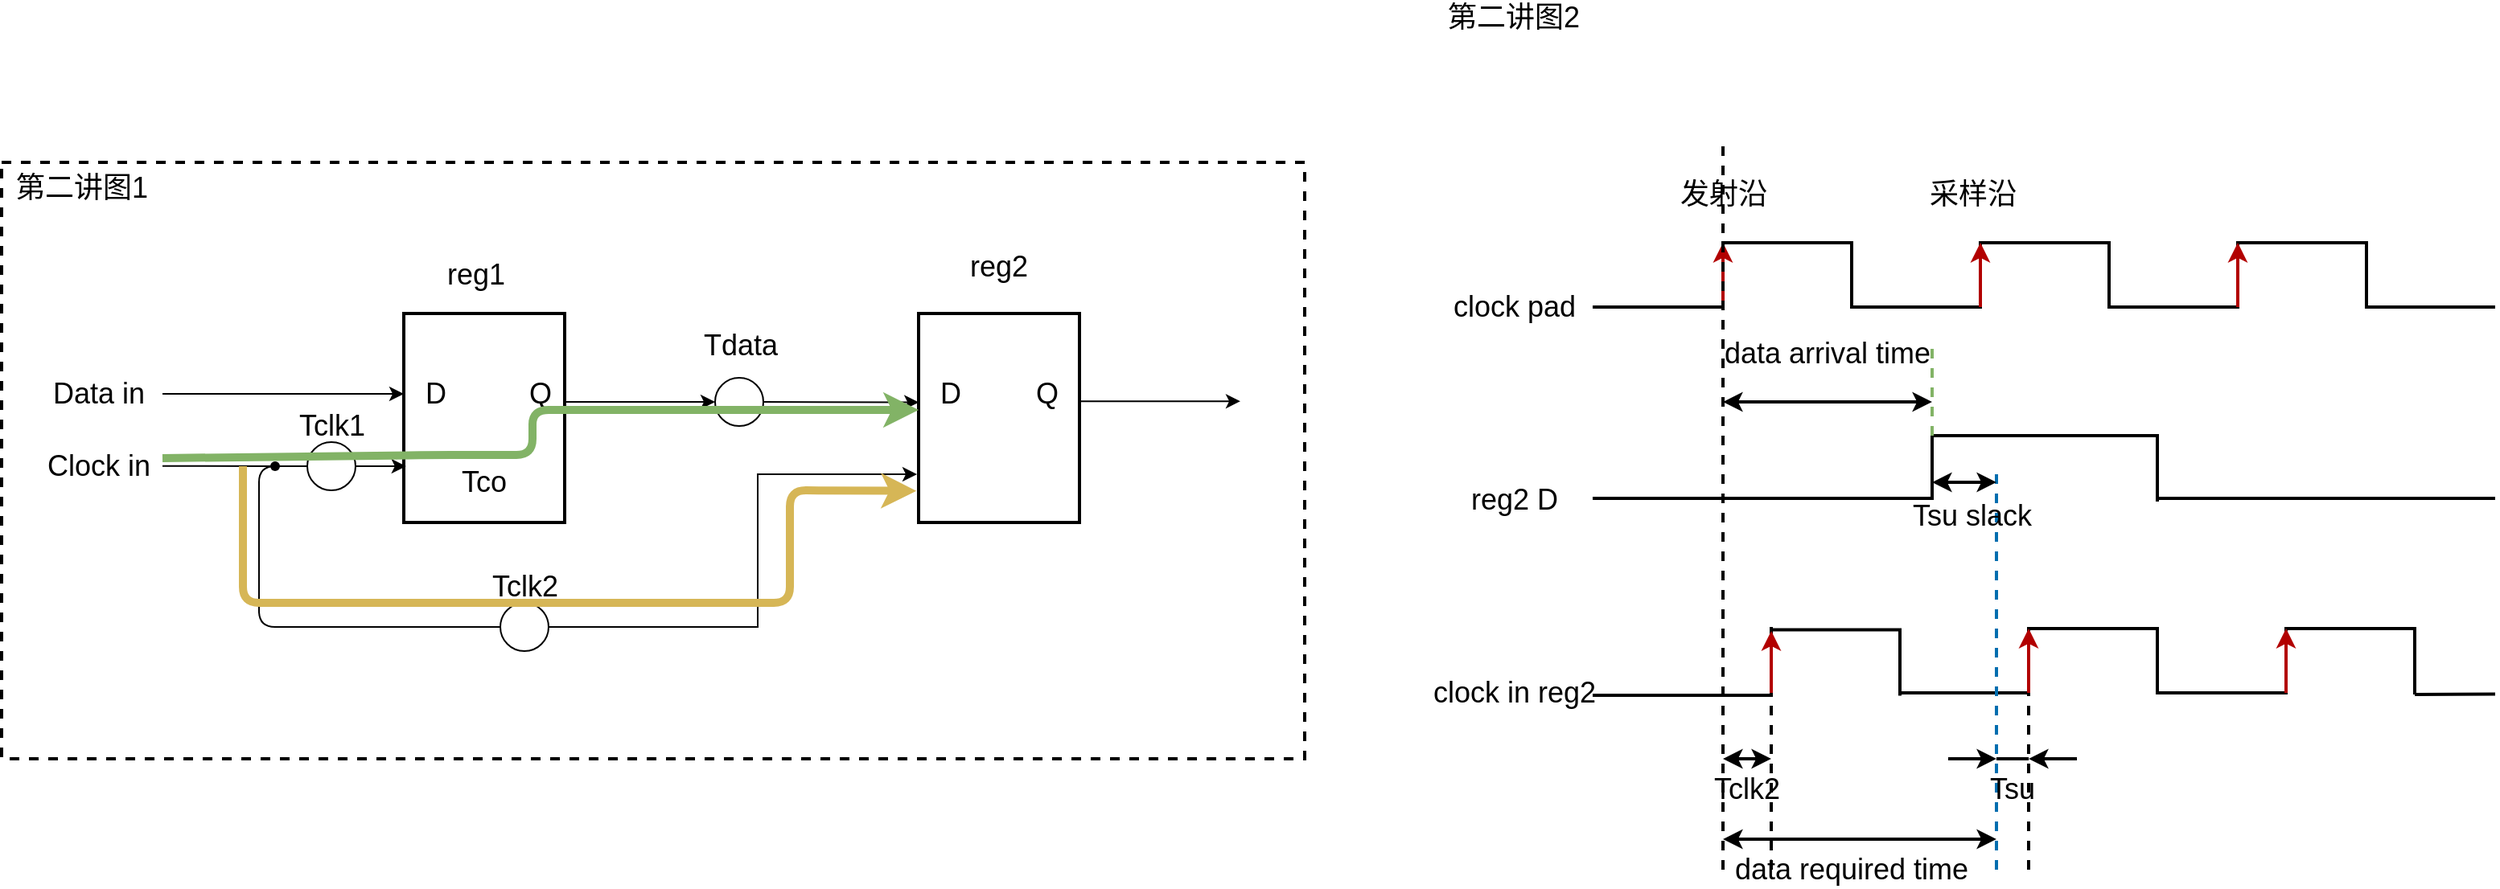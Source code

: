 <mxfile version="14.9.8" type="github">
  <diagram id="lkhqYN3q01pNEpYUq4vx" name="Page-1">
    <mxGraphModel dx="1720" dy="2162" grid="1" gridSize="10" guides="1" tooltips="1" connect="1" arrows="1" fold="1" page="0" pageScale="1" pageWidth="827" pageHeight="1169" math="0" shadow="0">
      <root>
        <mxCell id="0" />
        <mxCell id="1" parent="0" />
        <mxCell id="USP_9mEqmEUjSbpP8-R_-1" value="" style="rounded=0;whiteSpace=wrap;html=1;strokeWidth=2;" vertex="1" parent="1">
          <mxGeometry x="-540" y="-1356" width="100" height="130" as="geometry" />
        </mxCell>
        <mxCell id="USP_9mEqmEUjSbpP8-R_-2" value="" style="rounded=0;whiteSpace=wrap;html=1;strokeWidth=2;" vertex="1" parent="1">
          <mxGeometry x="-220" y="-1356" width="100" height="130" as="geometry" />
        </mxCell>
        <mxCell id="USP_9mEqmEUjSbpP8-R_-3" value="" style="ellipse;whiteSpace=wrap;html=1;aspect=fixed;" vertex="1" parent="1">
          <mxGeometry x="-346.5" y="-1316" width="30" height="30" as="geometry" />
        </mxCell>
        <mxCell id="USP_9mEqmEUjSbpP8-R_-4" value="" style="endArrow=classic;html=1;" edge="1" parent="1">
          <mxGeometry width="50" height="50" relative="1" as="geometry">
            <mxPoint x="-690" y="-1306" as="sourcePoint" />
            <mxPoint x="-540" y="-1306" as="targetPoint" />
          </mxGeometry>
        </mxCell>
        <mxCell id="USP_9mEqmEUjSbpP8-R_-5" value="" style="endArrow=classic;html=1;entryX=0;entryY=0.5;entryDx=0;entryDy=0;" edge="1" parent="1" target="USP_9mEqmEUjSbpP8-R_-3">
          <mxGeometry width="50" height="50" relative="1" as="geometry">
            <mxPoint x="-439" y="-1301" as="sourcePoint" />
            <mxPoint x="-390" y="-1346" as="targetPoint" />
          </mxGeometry>
        </mxCell>
        <mxCell id="USP_9mEqmEUjSbpP8-R_-6" value="" style="endArrow=classic;html=1;entryX=0.001;entryY=0.425;entryDx=0;entryDy=0;entryPerimeter=0;exitX=1;exitY=0.5;exitDx=0;exitDy=0;" edge="1" parent="1" source="USP_9mEqmEUjSbpP8-R_-3" target="USP_9mEqmEUjSbpP8-R_-2">
          <mxGeometry width="50" height="50" relative="1" as="geometry">
            <mxPoint x="-316" y="-1296" as="sourcePoint" />
            <mxPoint x="-266" y="-1346" as="targetPoint" />
          </mxGeometry>
        </mxCell>
        <mxCell id="USP_9mEqmEUjSbpP8-R_-7" value="" style="endArrow=classic;html=1;" edge="1" parent="1">
          <mxGeometry width="50" height="50" relative="1" as="geometry">
            <mxPoint x="-120" y="-1301.42" as="sourcePoint" />
            <mxPoint x="-20" y="-1301.42" as="targetPoint" />
          </mxGeometry>
        </mxCell>
        <mxCell id="USP_9mEqmEUjSbpP8-R_-9" value="" style="ellipse;whiteSpace=wrap;html=1;aspect=fixed;" vertex="1" parent="1">
          <mxGeometry x="-600" y="-1276" width="30" height="30" as="geometry" />
        </mxCell>
        <mxCell id="USP_9mEqmEUjSbpP8-R_-12" value="" style="endArrow=classic;html=1;exitX=1;exitY=0.5;exitDx=0;exitDy=0;entryX=0.014;entryY=0.731;entryDx=0;entryDy=0;entryPerimeter=0;" edge="1" parent="1" source="USP_9mEqmEUjSbpP8-R_-9" target="USP_9mEqmEUjSbpP8-R_-1">
          <mxGeometry width="50" height="50" relative="1" as="geometry">
            <mxPoint x="-590" y="-1216" as="sourcePoint" />
            <mxPoint x="-539" y="-1262" as="targetPoint" />
          </mxGeometry>
        </mxCell>
        <mxCell id="USP_9mEqmEUjSbpP8-R_-34" value="" style="edgeStyle=none;rounded=0;orthogonalLoop=1;jettySize=auto;html=1;" edge="1" parent="1" source="USP_9mEqmEUjSbpP8-R_-19">
          <mxGeometry relative="1" as="geometry">
            <mxPoint x="-221" y="-1256" as="targetPoint" />
            <Array as="points">
              <mxPoint x="-320" y="-1161" />
              <mxPoint x="-320" y="-1256" />
              <mxPoint x="-290" y="-1256" />
            </Array>
          </mxGeometry>
        </mxCell>
        <mxCell id="USP_9mEqmEUjSbpP8-R_-19" value="" style="ellipse;whiteSpace=wrap;html=1;aspect=fixed;" vertex="1" parent="1">
          <mxGeometry x="-480" y="-1176" width="30" height="30" as="geometry" />
        </mxCell>
        <mxCell id="USP_9mEqmEUjSbpP8-R_-27" value="" style="endArrow=none;html=1;entryX=0;entryY=0.5;entryDx=0;entryDy=0;exitX=0;exitY=0.5;exitDx=0;exitDy=0;" edge="1" parent="1" source="USP_9mEqmEUjSbpP8-R_-19" target="USP_9mEqmEUjSbpP8-R_-9">
          <mxGeometry width="50" height="50" relative="1" as="geometry">
            <mxPoint x="-630" y="-1156" as="sourcePoint" />
            <mxPoint x="-610" y="-1256" as="targetPoint" />
            <Array as="points">
              <mxPoint x="-630" y="-1161" />
              <mxPoint x="-630" y="-1261" />
            </Array>
          </mxGeometry>
        </mxCell>
        <mxCell id="USP_9mEqmEUjSbpP8-R_-32" value="" style="endArrow=none;html=1;" edge="1" parent="1">
          <mxGeometry width="50" height="50" relative="1" as="geometry">
            <mxPoint x="-690" y="-1261.17" as="sourcePoint" />
            <mxPoint x="-620" y="-1261" as="targetPoint" />
          </mxGeometry>
        </mxCell>
        <mxCell id="USP_9mEqmEUjSbpP8-R_-33" value="" style="shape=waypoint;size=6;pointerEvents=1;points=[];fillColor=#ffffff;resizable=0;rotatable=0;perimeter=centerPerimeter;snapToPoint=1;" vertex="1" parent="1">
          <mxGeometry x="-640" y="-1281" width="40" height="40" as="geometry" />
        </mxCell>
        <mxCell id="USP_9mEqmEUjSbpP8-R_-35" value="&lt;font style=&quot;font-size: 18px&quot;&gt;Data in&lt;/font&gt;" style="text;html=1;align=center;verticalAlign=middle;resizable=0;points=[];autosize=1;strokeColor=none;" vertex="1" parent="1">
          <mxGeometry x="-765" y="-1316" width="70" height="20" as="geometry" />
        </mxCell>
        <mxCell id="USP_9mEqmEUjSbpP8-R_-36" value="Clock in" style="text;html=1;align=center;verticalAlign=middle;resizable=0;points=[];autosize=1;strokeColor=none;fontSize=18;" vertex="1" parent="1">
          <mxGeometry x="-770" y="-1276" width="80" height="30" as="geometry" />
        </mxCell>
        <mxCell id="USP_9mEqmEUjSbpP8-R_-37" value="Tclk1" style="text;html=1;align=center;verticalAlign=middle;resizable=0;points=[];autosize=1;strokeColor=none;fontSize=18;" vertex="1" parent="1">
          <mxGeometry x="-615" y="-1301" width="60" height="30" as="geometry" />
        </mxCell>
        <mxCell id="USP_9mEqmEUjSbpP8-R_-38" value="Tclk2" style="text;html=1;align=center;verticalAlign=middle;resizable=0;points=[];autosize=1;strokeColor=none;fontSize=18;" vertex="1" parent="1">
          <mxGeometry x="-495" y="-1201" width="60" height="30" as="geometry" />
        </mxCell>
        <mxCell id="USP_9mEqmEUjSbpP8-R_-39" value="Tdata" style="text;html=1;align=center;verticalAlign=middle;resizable=0;points=[];autosize=1;strokeColor=none;fontSize=18;" vertex="1" parent="1">
          <mxGeometry x="-361.5" y="-1351" width="60" height="30" as="geometry" />
        </mxCell>
        <mxCell id="USP_9mEqmEUjSbpP8-R_-40" value="D" style="text;html=1;strokeColor=none;fillColor=none;align=center;verticalAlign=middle;whiteSpace=wrap;rounded=0;fontSize=18;" vertex="1" parent="1">
          <mxGeometry x="-540" y="-1316" width="40" height="20" as="geometry" />
        </mxCell>
        <mxCell id="USP_9mEqmEUjSbpP8-R_-41" value="Q" style="text;html=1;strokeColor=none;fillColor=none;align=center;verticalAlign=middle;whiteSpace=wrap;rounded=0;fontSize=18;" vertex="1" parent="1">
          <mxGeometry x="-475" y="-1316" width="40" height="20" as="geometry" />
        </mxCell>
        <mxCell id="USP_9mEqmEUjSbpP8-R_-43" value="D" style="text;html=1;strokeColor=none;fillColor=none;align=center;verticalAlign=middle;whiteSpace=wrap;rounded=0;fontSize=18;" vertex="1" parent="1">
          <mxGeometry x="-220" y="-1316" width="40" height="20" as="geometry" />
        </mxCell>
        <mxCell id="USP_9mEqmEUjSbpP8-R_-44" value="Q" style="text;html=1;strokeColor=none;fillColor=none;align=center;verticalAlign=middle;whiteSpace=wrap;rounded=0;fontSize=18;" vertex="1" parent="1">
          <mxGeometry x="-160" y="-1316" width="40" height="20" as="geometry" />
        </mxCell>
        <mxCell id="USP_9mEqmEUjSbpP8-R_-45" value="Tco" style="text;html=1;strokeColor=none;fillColor=none;align=center;verticalAlign=middle;whiteSpace=wrap;rounded=0;fontSize=18;" vertex="1" parent="1">
          <mxGeometry x="-510" y="-1261" width="40" height="20" as="geometry" />
        </mxCell>
        <mxCell id="USP_9mEqmEUjSbpP8-R_-46" value="" style="endArrow=classic;html=1;fontSize=18;strokeWidth=5;fillColor=#d5e8d4;strokeColor=#82b366;entryX=0;entryY=1;entryDx=0;entryDy=0;" edge="1" parent="1" target="USP_9mEqmEUjSbpP8-R_-43">
          <mxGeometry width="50" height="50" relative="1" as="geometry">
            <mxPoint x="-690" y="-1266" as="sourcePoint" />
            <mxPoint x="-460" y="-1296" as="targetPoint" />
            <Array as="points">
              <mxPoint x="-520" y="-1268" />
              <mxPoint x="-460" y="-1268" />
              <mxPoint x="-460" y="-1296" />
            </Array>
          </mxGeometry>
        </mxCell>
        <mxCell id="USP_9mEqmEUjSbpP8-R_-48" value="" style="endArrow=classic;html=1;fontSize=18;strokeWidth=5;entryX=-0.014;entryY=0.849;entryDx=0;entryDy=0;entryPerimeter=0;fillColor=#fff2cc;strokeColor=#d6b656;" edge="1" parent="1" target="USP_9mEqmEUjSbpP8-R_-2">
          <mxGeometry width="50" height="50" relative="1" as="geometry">
            <mxPoint x="-640" y="-1261" as="sourcePoint" />
            <mxPoint x="-300" y="-1276" as="targetPoint" />
            <Array as="points">
              <mxPoint x="-640" y="-1176" />
              <mxPoint x="-300" y="-1176" />
              <mxPoint x="-300" y="-1246" />
            </Array>
          </mxGeometry>
        </mxCell>
        <mxCell id="USP_9mEqmEUjSbpP8-R_-49" value="" style="rounded=0;whiteSpace=wrap;html=1;fontSize=18;strokeWidth=2;fillColor=none;dashed=1;" vertex="1" parent="1">
          <mxGeometry x="-790" y="-1450" width="810" height="371" as="geometry" />
        </mxCell>
        <mxCell id="USP_9mEqmEUjSbpP8-R_-50" value="第二讲图1" style="text;html=1;strokeColor=none;fillColor=none;align=center;verticalAlign=middle;whiteSpace=wrap;rounded=0;dashed=1;fontSize=18;" vertex="1" parent="1">
          <mxGeometry x="-785" y="-1444" width="90" height="20" as="geometry" />
        </mxCell>
        <mxCell id="USP_9mEqmEUjSbpP8-R_-53" value="第二讲图2" style="text;html=1;strokeColor=none;fillColor=none;align=center;verticalAlign=middle;whiteSpace=wrap;rounded=0;dashed=1;fontSize=18;" vertex="1" parent="1">
          <mxGeometry x="105" y="-1550" width="90" height="20" as="geometry" />
        </mxCell>
        <mxCell id="USP_9mEqmEUjSbpP8-R_-54" value="" style="shape=partialRectangle;whiteSpace=wrap;html=1;top=0;left=0;fillColor=none;fontSize=18;strokeWidth=2;" vertex="1" parent="1">
          <mxGeometry x="200" y="-1400" width="80" height="40" as="geometry" />
        </mxCell>
        <mxCell id="USP_9mEqmEUjSbpP8-R_-56" value="" style="shape=partialRectangle;whiteSpace=wrap;html=1;bottom=0;right=0;fillColor=none;fontSize=18;strokeWidth=2;flipH=1;" vertex="1" parent="1">
          <mxGeometry x="280" y="-1400" width="80" height="40" as="geometry" />
        </mxCell>
        <mxCell id="USP_9mEqmEUjSbpP8-R_-57" value="" style="shape=partialRectangle;whiteSpace=wrap;html=1;top=0;left=0;fillColor=none;fontSize=18;strokeWidth=2;" vertex="1" parent="1">
          <mxGeometry x="360" y="-1400" width="80" height="40" as="geometry" />
        </mxCell>
        <mxCell id="USP_9mEqmEUjSbpP8-R_-58" value="" style="shape=partialRectangle;whiteSpace=wrap;html=1;top=0;left=0;fillColor=none;fontSize=18;strokeWidth=2;flipV=1;" vertex="1" parent="1">
          <mxGeometry x="440" y="-1400" width="80" height="40" as="geometry" />
        </mxCell>
        <mxCell id="USP_9mEqmEUjSbpP8-R_-59" value="" style="shape=partialRectangle;whiteSpace=wrap;html=1;top=0;left=0;fillColor=none;fontSize=18;strokeWidth=2;" vertex="1" parent="1">
          <mxGeometry x="520" y="-1400" width="80" height="40" as="geometry" />
        </mxCell>
        <mxCell id="USP_9mEqmEUjSbpP8-R_-66" value="" style="shape=partialRectangle;whiteSpace=wrap;html=1;top=0;left=0;fillColor=none;fontSize=18;strokeWidth=2;flipV=1;" vertex="1" parent="1">
          <mxGeometry x="600" y="-1400" width="80" height="40" as="geometry" />
        </mxCell>
        <mxCell id="USP_9mEqmEUjSbpP8-R_-67" value="" style="endArrow=none;html=1;fontSize=18;strokeWidth=2;" edge="1" parent="1">
          <mxGeometry width="50" height="50" relative="1" as="geometry">
            <mxPoint x="680" y="-1360" as="sourcePoint" />
            <mxPoint x="760" y="-1360" as="targetPoint" />
          </mxGeometry>
        </mxCell>
        <mxCell id="USP_9mEqmEUjSbpP8-R_-69" value="" style="shape=partialRectangle;whiteSpace=wrap;html=1;top=0;left=0;fillColor=none;fontSize=18;strokeWidth=2;" vertex="1" parent="1">
          <mxGeometry x="200" y="-1160" width="110" height="41.5" as="geometry" />
        </mxCell>
        <mxCell id="USP_9mEqmEUjSbpP8-R_-70" value="" style="shape=partialRectangle;whiteSpace=wrap;html=1;bottom=0;right=0;fillColor=none;fontSize=18;strokeWidth=2;flipH=1;" vertex="1" parent="1">
          <mxGeometry x="310" y="-1159.25" width="80" height="40" as="geometry" />
        </mxCell>
        <mxCell id="USP_9mEqmEUjSbpP8-R_-71" value="" style="shape=partialRectangle;whiteSpace=wrap;html=1;top=0;left=0;fillColor=none;fontSize=18;strokeWidth=2;" vertex="1" parent="1">
          <mxGeometry x="390" y="-1160" width="80" height="40" as="geometry" />
        </mxCell>
        <mxCell id="USP_9mEqmEUjSbpP8-R_-72" value="" style="shape=partialRectangle;whiteSpace=wrap;html=1;top=0;left=0;fillColor=none;fontSize=18;strokeWidth=2;flipV=1;" vertex="1" parent="1">
          <mxGeometry x="470" y="-1160" width="80" height="40" as="geometry" />
        </mxCell>
        <mxCell id="USP_9mEqmEUjSbpP8-R_-73" value="" style="shape=partialRectangle;whiteSpace=wrap;html=1;top=0;left=0;fillColor=none;fontSize=18;strokeWidth=2;" vertex="1" parent="1">
          <mxGeometry x="550" y="-1160" width="80" height="40" as="geometry" />
        </mxCell>
        <mxCell id="USP_9mEqmEUjSbpP8-R_-74" value="" style="shape=partialRectangle;whiteSpace=wrap;html=1;top=0;left=0;fillColor=none;fontSize=18;strokeWidth=2;flipV=1;" vertex="1" parent="1">
          <mxGeometry x="630" y="-1160" width="80" height="40" as="geometry" />
        </mxCell>
        <mxCell id="USP_9mEqmEUjSbpP8-R_-75" value="" style="endArrow=none;html=1;fontSize=18;strokeWidth=2;" edge="1" parent="1">
          <mxGeometry width="50" height="50" relative="1" as="geometry">
            <mxPoint x="710" y="-1119" as="sourcePoint" />
            <mxPoint x="760" y="-1119.25" as="targetPoint" />
          </mxGeometry>
        </mxCell>
        <mxCell id="USP_9mEqmEUjSbpP8-R_-76" value="" style="shape=partialRectangle;whiteSpace=wrap;html=1;top=0;left=0;fillColor=none;fontSize=18;strokeWidth=2;" vertex="1" parent="1">
          <mxGeometry x="200" y="-1280" width="210" height="39" as="geometry" />
        </mxCell>
        <mxCell id="USP_9mEqmEUjSbpP8-R_-77" value="" style="shape=partialRectangle;whiteSpace=wrap;html=1;top=0;left=0;fillColor=none;fontSize=18;strokeWidth=2;flipV=1;" vertex="1" parent="1">
          <mxGeometry x="410" y="-1280" width="140" height="40" as="geometry" />
        </mxCell>
        <mxCell id="USP_9mEqmEUjSbpP8-R_-79" value="" style="endArrow=none;html=1;fontSize=18;strokeWidth=2;" edge="1" parent="1">
          <mxGeometry width="50" height="50" relative="1" as="geometry">
            <mxPoint x="550" y="-1241" as="sourcePoint" />
            <mxPoint x="760" y="-1241" as="targetPoint" />
          </mxGeometry>
        </mxCell>
        <mxCell id="USP_9mEqmEUjSbpP8-R_-80" value="clock pad" style="text;html=1;align=center;verticalAlign=middle;resizable=0;points=[];autosize=1;strokeColor=none;fontSize=18;" vertex="1" parent="1">
          <mxGeometry x="105" y="-1375" width="90" height="30" as="geometry" />
        </mxCell>
        <mxCell id="USP_9mEqmEUjSbpP8-R_-81" value="reg2 D" style="text;html=1;align=center;verticalAlign=middle;resizable=0;points=[];autosize=1;strokeColor=none;fontSize=18;" vertex="1" parent="1">
          <mxGeometry x="115" y="-1255" width="70" height="30" as="geometry" />
        </mxCell>
        <mxCell id="USP_9mEqmEUjSbpP8-R_-82" value="reg1" style="text;html=1;strokeColor=none;fillColor=none;align=center;verticalAlign=middle;whiteSpace=wrap;rounded=0;fontSize=18;" vertex="1" parent="1">
          <mxGeometry x="-515" y="-1390" width="40" height="20" as="geometry" />
        </mxCell>
        <mxCell id="USP_9mEqmEUjSbpP8-R_-83" value="reg2" style="text;html=1;strokeColor=none;fillColor=none;align=center;verticalAlign=middle;whiteSpace=wrap;rounded=0;fontSize=18;" vertex="1" parent="1">
          <mxGeometry x="-190" y="-1395" width="40" height="20" as="geometry" />
        </mxCell>
        <mxCell id="USP_9mEqmEUjSbpP8-R_-84" value="clock in reg2" style="text;html=1;align=center;verticalAlign=middle;resizable=0;points=[];autosize=1;strokeColor=none;fontSize=18;" vertex="1" parent="1">
          <mxGeometry x="90" y="-1135" width="120" height="30" as="geometry" />
        </mxCell>
        <mxCell id="USP_9mEqmEUjSbpP8-R_-85" value="" style="endArrow=classic;html=1;fontSize=18;strokeWidth=2;entryX=0;entryY=0;entryDx=0;entryDy=0;fillColor=#e51400;strokeColor=#B20000;" edge="1" parent="1" target="USP_9mEqmEUjSbpP8-R_-56">
          <mxGeometry width="50" height="50" relative="1" as="geometry">
            <mxPoint x="280" y="-1360" as="sourcePoint" />
            <mxPoint x="330" y="-1410" as="targetPoint" />
          </mxGeometry>
        </mxCell>
        <mxCell id="USP_9mEqmEUjSbpP8-R_-86" value="" style="endArrow=classic;html=1;fontSize=18;strokeWidth=2;entryX=0;entryY=0;entryDx=0;entryDy=0;fillColor=#e51400;strokeColor=#B20000;" edge="1" parent="1">
          <mxGeometry width="50" height="50" relative="1" as="geometry">
            <mxPoint x="440" y="-1360" as="sourcePoint" />
            <mxPoint x="440" y="-1400" as="targetPoint" />
            <Array as="points">
              <mxPoint x="440" y="-1360" />
            </Array>
          </mxGeometry>
        </mxCell>
        <mxCell id="USP_9mEqmEUjSbpP8-R_-87" value="" style="endArrow=classic;html=1;fontSize=18;strokeWidth=2;entryX=0;entryY=0;entryDx=0;entryDy=0;fillColor=#e51400;strokeColor=#B20000;" edge="1" parent="1">
          <mxGeometry width="50" height="50" relative="1" as="geometry">
            <mxPoint x="600" y="-1360" as="sourcePoint" />
            <mxPoint x="600" y="-1400" as="targetPoint" />
          </mxGeometry>
        </mxCell>
        <mxCell id="USP_9mEqmEUjSbpP8-R_-88" value="" style="endArrow=classic;html=1;fontSize=18;strokeWidth=2;entryX=0;entryY=0;entryDx=0;entryDy=0;fillColor=#e51400;strokeColor=#B20000;" edge="1" parent="1">
          <mxGeometry width="50" height="50" relative="1" as="geometry">
            <mxPoint x="310" y="-1118.5" as="sourcePoint" />
            <mxPoint x="310" y="-1158.5" as="targetPoint" />
          </mxGeometry>
        </mxCell>
        <mxCell id="USP_9mEqmEUjSbpP8-R_-89" value="" style="endArrow=classic;html=1;fontSize=18;strokeWidth=2;entryX=0;entryY=0;entryDx=0;entryDy=0;fillColor=#e51400;strokeColor=#B20000;" edge="1" parent="1">
          <mxGeometry width="50" height="50" relative="1" as="geometry">
            <mxPoint x="470" y="-1120" as="sourcePoint" />
            <mxPoint x="470" y="-1160" as="targetPoint" />
          </mxGeometry>
        </mxCell>
        <mxCell id="USP_9mEqmEUjSbpP8-R_-90" value="" style="endArrow=classic;html=1;fontSize=18;strokeWidth=2;entryX=0;entryY=0;entryDx=0;entryDy=0;fillColor=#e51400;strokeColor=#B20000;" edge="1" parent="1">
          <mxGeometry width="50" height="50" relative="1" as="geometry">
            <mxPoint x="630" y="-1120" as="sourcePoint" />
            <mxPoint x="630" y="-1160" as="targetPoint" />
          </mxGeometry>
        </mxCell>
        <mxCell id="USP_9mEqmEUjSbpP8-R_-91" value="发射沿" style="text;html=1;align=center;verticalAlign=middle;resizable=0;points=[];autosize=1;strokeColor=none;fontSize=18;" vertex="1" parent="1">
          <mxGeometry x="245" y="-1445" width="70" height="30" as="geometry" />
        </mxCell>
        <mxCell id="USP_9mEqmEUjSbpP8-R_-92" value="采样沿" style="text;html=1;align=center;verticalAlign=middle;resizable=0;points=[];autosize=1;strokeColor=none;fontSize=18;" vertex="1" parent="1">
          <mxGeometry x="400" y="-1445" width="70" height="30" as="geometry" />
        </mxCell>
        <mxCell id="USP_9mEqmEUjSbpP8-R_-93" value="" style="endArrow=none;dashed=1;html=1;fontSize=18;strokeWidth=2;" edge="1" parent="1">
          <mxGeometry width="50" height="50" relative="1" as="geometry">
            <mxPoint x="280" y="-1010" as="sourcePoint" />
            <mxPoint x="280" y="-1460" as="targetPoint" />
          </mxGeometry>
        </mxCell>
        <mxCell id="USP_9mEqmEUjSbpP8-R_-94" value="" style="endArrow=none;dashed=1;html=1;fontSize=18;strokeWidth=2;" edge="1" parent="1">
          <mxGeometry width="50" height="50" relative="1" as="geometry">
            <mxPoint x="470" y="-1010" as="sourcePoint" />
            <mxPoint x="470" y="-1119.25" as="targetPoint" />
          </mxGeometry>
        </mxCell>
        <mxCell id="USP_9mEqmEUjSbpP8-R_-95" value="" style="endArrow=none;dashed=1;html=1;fontSize=18;strokeWidth=2;fillColor=#1ba1e2;strokeColor=#006EAF;" edge="1" parent="1">
          <mxGeometry width="50" height="50" relative="1" as="geometry">
            <mxPoint x="450" y="-1010" as="sourcePoint" />
            <mxPoint x="450" y="-1260" as="targetPoint" />
          </mxGeometry>
        </mxCell>
        <mxCell id="USP_9mEqmEUjSbpP8-R_-96" value="" style="endArrow=none;dashed=1;html=1;fontSize=18;strokeWidth=2;fillColor=#d5e8d4;strokeColor=#82b366;" edge="1" parent="1">
          <mxGeometry width="50" height="50" relative="1" as="geometry">
            <mxPoint x="410" y="-1280" as="sourcePoint" />
            <mxPoint x="410" y="-1340" as="targetPoint" />
          </mxGeometry>
        </mxCell>
        <mxCell id="USP_9mEqmEUjSbpP8-R_-97" value="" style="endArrow=classic;startArrow=classic;html=1;fontSize=18;strokeWidth=2;" edge="1" parent="1">
          <mxGeometry width="50" height="50" relative="1" as="geometry">
            <mxPoint x="280" y="-1301" as="sourcePoint" />
            <mxPoint x="410" y="-1301" as="targetPoint" />
          </mxGeometry>
        </mxCell>
        <mxCell id="USP_9mEqmEUjSbpP8-R_-98" value="" style="endArrow=classic;startArrow=classic;html=1;fontSize=18;strokeWidth=2;" edge="1" parent="1">
          <mxGeometry width="50" height="50" relative="1" as="geometry">
            <mxPoint x="410" y="-1251" as="sourcePoint" />
            <mxPoint x="450" y="-1251" as="targetPoint" />
          </mxGeometry>
        </mxCell>
        <mxCell id="USP_9mEqmEUjSbpP8-R_-99" value="" style="endArrow=none;dashed=1;html=1;fontSize=18;strokeWidth=2;" edge="1" parent="1">
          <mxGeometry width="50" height="50" relative="1" as="geometry">
            <mxPoint x="310" y="-1010" as="sourcePoint" />
            <mxPoint x="310" y="-1120" as="targetPoint" />
          </mxGeometry>
        </mxCell>
        <mxCell id="USP_9mEqmEUjSbpP8-R_-100" value="" style="endArrow=classic;startArrow=classic;html=1;fontSize=18;strokeWidth=2;" edge="1" parent="1">
          <mxGeometry width="50" height="50" relative="1" as="geometry">
            <mxPoint x="280" y="-1079" as="sourcePoint" />
            <mxPoint x="310" y="-1079" as="targetPoint" />
          </mxGeometry>
        </mxCell>
        <mxCell id="USP_9mEqmEUjSbpP8-R_-102" value="" style="endArrow=classic;html=1;fontSize=18;strokeWidth=2;" edge="1" parent="1">
          <mxGeometry width="50" height="50" relative="1" as="geometry">
            <mxPoint x="420" y="-1079" as="sourcePoint" />
            <mxPoint x="450" y="-1079" as="targetPoint" />
          </mxGeometry>
        </mxCell>
        <mxCell id="USP_9mEqmEUjSbpP8-R_-103" value="" style="endArrow=none;html=1;fontSize=18;strokeWidth=2;" edge="1" parent="1">
          <mxGeometry width="50" height="50" relative="1" as="geometry">
            <mxPoint x="450" y="-1079" as="sourcePoint" />
            <mxPoint x="470" y="-1079" as="targetPoint" />
          </mxGeometry>
        </mxCell>
        <mxCell id="USP_9mEqmEUjSbpP8-R_-104" value="" style="endArrow=classic;html=1;fontSize=18;strokeWidth=2;" edge="1" parent="1">
          <mxGeometry width="50" height="50" relative="1" as="geometry">
            <mxPoint x="500" y="-1079" as="sourcePoint" />
            <mxPoint x="470" y="-1079" as="targetPoint" />
          </mxGeometry>
        </mxCell>
        <mxCell id="USP_9mEqmEUjSbpP8-R_-105" value="data arrival time" style="text;html=1;strokeColor=none;fillColor=none;align=center;verticalAlign=middle;whiteSpace=wrap;rounded=0;fontSize=18;" vertex="1" parent="1">
          <mxGeometry x="270" y="-1341" width="150" height="20" as="geometry" />
        </mxCell>
        <mxCell id="USP_9mEqmEUjSbpP8-R_-106" value="Tsu slack" style="text;html=1;strokeColor=none;fillColor=none;align=center;verticalAlign=middle;whiteSpace=wrap;rounded=0;fontSize=18;" vertex="1" parent="1">
          <mxGeometry x="390" y="-1240" width="90" height="20" as="geometry" />
        </mxCell>
        <mxCell id="USP_9mEqmEUjSbpP8-R_-107" value="Tclk2" style="text;html=1;strokeColor=none;fillColor=none;align=center;verticalAlign=middle;whiteSpace=wrap;rounded=0;fontSize=18;" vertex="1" parent="1">
          <mxGeometry x="275" y="-1070" width="40" height="20" as="geometry" />
        </mxCell>
        <mxCell id="USP_9mEqmEUjSbpP8-R_-109" value="Tsu" style="text;html=1;strokeColor=none;fillColor=none;align=center;verticalAlign=middle;whiteSpace=wrap;rounded=0;fontSize=18;" vertex="1" parent="1">
          <mxGeometry x="440" y="-1070" width="40" height="20" as="geometry" />
        </mxCell>
        <mxCell id="USP_9mEqmEUjSbpP8-R_-111" value="" style="endArrow=classic;startArrow=classic;html=1;fontSize=18;strokeWidth=2;" edge="1" parent="1">
          <mxGeometry width="50" height="50" relative="1" as="geometry">
            <mxPoint x="280" y="-1029" as="sourcePoint" />
            <mxPoint x="450" y="-1029" as="targetPoint" />
          </mxGeometry>
        </mxCell>
        <mxCell id="USP_9mEqmEUjSbpP8-R_-112" value="data required time" style="text;html=1;strokeColor=none;fillColor=none;align=center;verticalAlign=middle;whiteSpace=wrap;rounded=0;fontSize=18;" vertex="1" parent="1">
          <mxGeometry x="280" y="-1020" width="160" height="20" as="geometry" />
        </mxCell>
      </root>
    </mxGraphModel>
  </diagram>
</mxfile>
